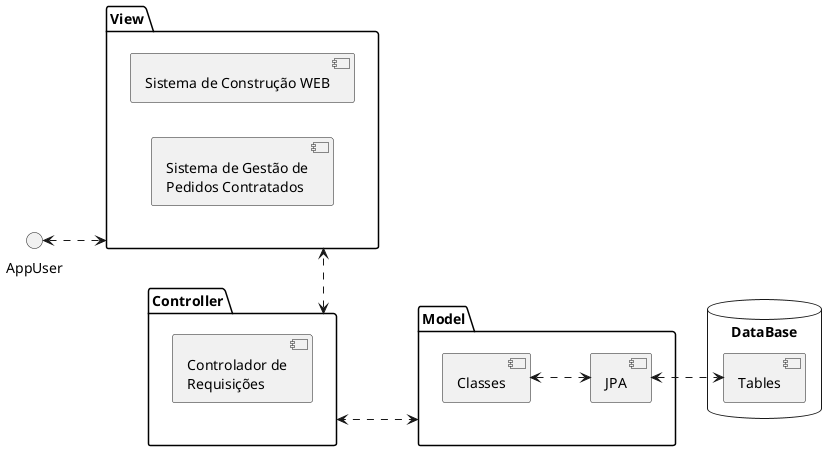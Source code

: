 @startuml
left to right direction
skinparam linetype ortho
    package View {
    [Sistema de Construção WEB] as SC
    [Sistema de Gestão de\nPedidos Contratados] as SG
}
package Controller {
         [Controlador de\nRequisições] as CTR
}
package Model {
    [Classes]
    [JPA]
}
database "DataBase" as DB {
    [Tables] as TB
}

AppUser <..> View

View <.l.> Controller
Model <.u.> Controller

Classes <..> JPA
JPA <..> TB

@enduml